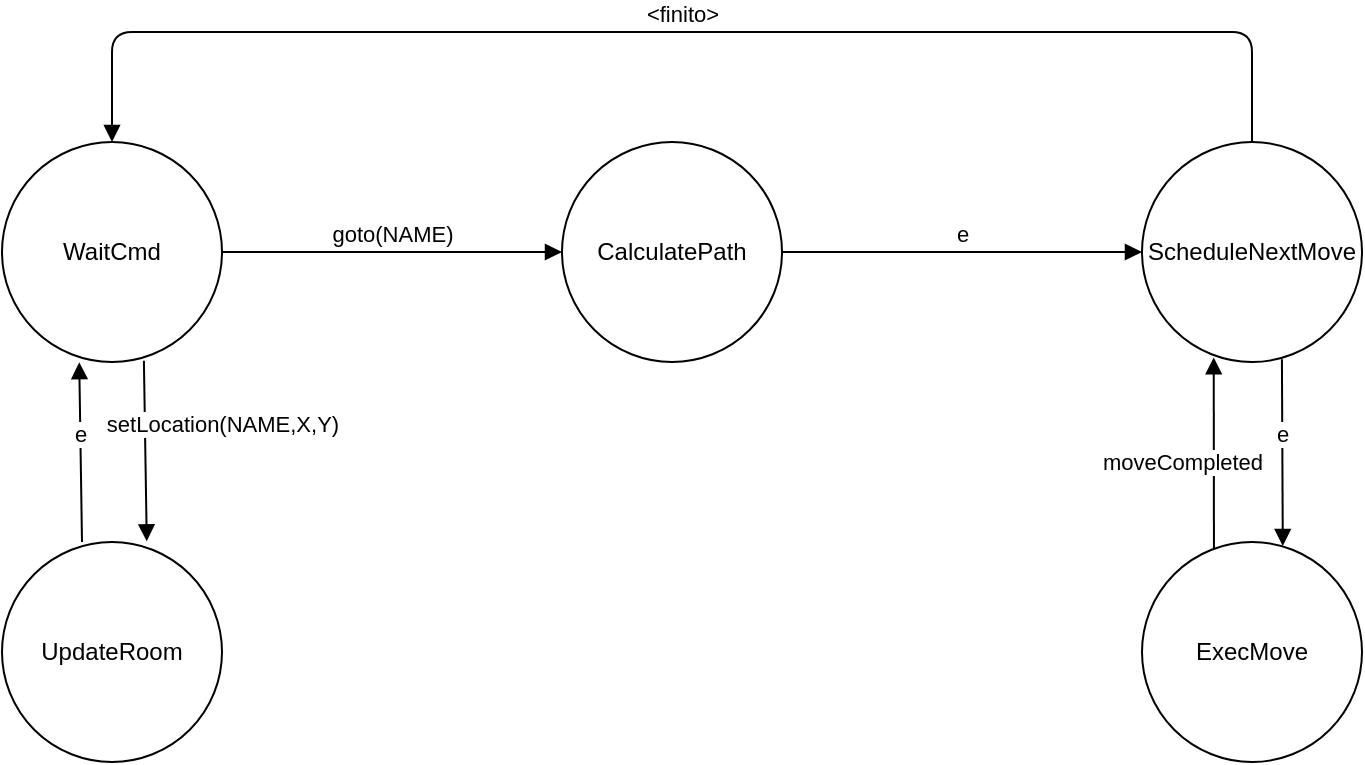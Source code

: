 <mxfile pages="1" version="11.2.8" type="device"><diagram id="DZ-AI8-dIbLtf0pUvfco" name="Page-1"><mxGraphModel dx="1005" dy="465" grid="1" gridSize="10" guides="1" tooltips="1" connect="1" arrows="1" fold="1" page="1" pageScale="1" pageWidth="827" pageHeight="1169" math="0" shadow="0"><root><mxCell id="0"/><mxCell id="1" parent="0"/><mxCell id="-5X1cN6oI_6c65Au3x7f-1" value="WaitCmd" style="ellipse;whiteSpace=wrap;html=1;" vertex="1" parent="1"><mxGeometry x="40" y="85" width="110" height="110" as="geometry"/></mxCell><mxCell id="-5X1cN6oI_6c65Au3x7f-2" value="CalculatePath&lt;span style=&quot;font-family: &amp;#34;helvetica&amp;#34; , &amp;#34;arial&amp;#34; , sans-serif ; font-size: 0px ; white-space: nowrap&quot;&gt;%3CmxGraphModel%3E%3Croot%3E%3CmxCell%20id%3D%220%22%2F%3E%3CmxCell%20id%3D%221%22%20parent%3D%220%22%2F%3E%3CmxCell%20id%3D%222%22%20value%3D%22WaitCmd%22%20style%3D%22ellipse%3BwhiteSpace%3Dwrap%3Bhtml%3D1%3B%22%20vertex%3D%221%22%20parent%3D%221%22%3E%3CmxGeometry%20x%3D%2240%22%20y%3D%2240%22%20width%3D%22110%22%20height%3D%22110%22%20as%3D%22geometry%22%2F%3E%3C%2FmxCell%3E%3C%2Froot%3E%3C%2FmxGraphModel%3E&lt;/span&gt;" style="ellipse;whiteSpace=wrap;html=1;" vertex="1" parent="1"><mxGeometry x="320" y="85" width="110" height="110" as="geometry"/></mxCell><mxCell id="-5X1cN6oI_6c65Au3x7f-3" value="ScheduleNextMove" style="ellipse;whiteSpace=wrap;html=1;" vertex="1" parent="1"><mxGeometry x="610" y="85" width="110" height="110" as="geometry"/></mxCell><mxCell id="-5X1cN6oI_6c65Au3x7f-4" value="ExecMove" style="ellipse;whiteSpace=wrap;html=1;" vertex="1" parent="1"><mxGeometry x="610" y="285" width="110" height="110" as="geometry"/></mxCell><mxCell id="-5X1cN6oI_6c65Au3x7f-5" value="UpdateRoom" style="ellipse;whiteSpace=wrap;html=1;" vertex="1" parent="1"><mxGeometry x="40" y="285" width="110" height="110" as="geometry"/></mxCell><mxCell id="-5X1cN6oI_6c65Au3x7f-6" value="goto(NAME)" style="html=1;verticalAlign=bottom;endArrow=block;entryX=0;entryY=0.5;entryDx=0;entryDy=0;" edge="1" parent="1" source="-5X1cN6oI_6c65Au3x7f-1" target="-5X1cN6oI_6c65Au3x7f-2"><mxGeometry width="80" relative="1" as="geometry"><mxPoint x="150" y="140" as="sourcePoint"/><mxPoint x="230" y="140" as="targetPoint"/></mxGeometry></mxCell><mxCell id="-5X1cN6oI_6c65Au3x7f-7" value="e" style="html=1;verticalAlign=bottom;endArrow=block;" edge="1" parent="1" source="-5X1cN6oI_6c65Au3x7f-2" target="-5X1cN6oI_6c65Au3x7f-3"><mxGeometry width="80" relative="1" as="geometry"><mxPoint x="430" y="140" as="sourcePoint"/><mxPoint x="510" y="140" as="targetPoint"/></mxGeometry></mxCell><mxCell id="-5X1cN6oI_6c65Au3x7f-8" value="e" style="html=1;verticalAlign=bottom;endArrow=block;exitX=0.636;exitY=0.987;exitDx=0;exitDy=0;entryX=0.64;entryY=0.018;entryDx=0;entryDy=0;exitPerimeter=0;entryPerimeter=0;" edge="1" parent="1" source="-5X1cN6oI_6c65Au3x7f-3" target="-5X1cN6oI_6c65Au3x7f-4"><mxGeometry width="80" relative="1" as="geometry"><mxPoint x="440" y="255" as="sourcePoint"/><mxPoint x="520" y="255" as="targetPoint"/></mxGeometry></mxCell><mxCell id="-5X1cN6oI_6c65Au3x7f-9" value="moveCompleted" style="html=1;verticalAlign=bottom;endArrow=block;exitX=0.327;exitY=0.027;exitDx=0;exitDy=0;exitPerimeter=0;entryX=0.326;entryY=0.979;entryDx=0;entryDy=0;entryPerimeter=0;" edge="1" parent="1" source="-5X1cN6oI_6c65Au3x7f-4" target="-5X1cN6oI_6c65Au3x7f-3"><mxGeometry x="-0.291" y="16" width="80" relative="1" as="geometry"><mxPoint x="550" y="295" as="sourcePoint"/><mxPoint x="630" y="295" as="targetPoint"/><mxPoint as="offset"/></mxGeometry></mxCell><mxCell id="-5X1cN6oI_6c65Au3x7f-10" value="setLocation(NAME,X,Y)" style="html=1;verticalAlign=bottom;endArrow=block;exitX=0.645;exitY=0.994;exitDx=0;exitDy=0;exitPerimeter=0;entryX=0.658;entryY=-0.003;entryDx=0;entryDy=0;entryPerimeter=0;" edge="1" parent="1" source="-5X1cN6oI_6c65Au3x7f-1" target="-5X1cN6oI_6c65Au3x7f-5"><mxGeometry x="-0.086" y="38" width="80" relative="1" as="geometry"><mxPoint x="200" y="255" as="sourcePoint"/><mxPoint x="280" y="255" as="targetPoint"/><mxPoint as="offset"/></mxGeometry></mxCell><mxCell id="-5X1cN6oI_6c65Au3x7f-11" value="e" style="html=1;verticalAlign=bottom;endArrow=block;entryX=0.351;entryY=1.001;entryDx=0;entryDy=0;entryPerimeter=0;" edge="1" parent="1" target="-5X1cN6oI_6c65Au3x7f-1"><mxGeometry width="80" relative="1" as="geometry"><mxPoint x="80" y="285" as="sourcePoint"/><mxPoint x="160" y="285" as="targetPoint"/></mxGeometry></mxCell><mxCell id="-5X1cN6oI_6c65Au3x7f-12" value="&amp;lt;finito&amp;gt;" style="html=1;verticalAlign=bottom;endArrow=block;exitX=0.5;exitY=0;exitDx=0;exitDy=0;entryX=0.5;entryY=0;entryDx=0;entryDy=0;" edge="1" parent="1" source="-5X1cN6oI_6c65Au3x7f-3" target="-5X1cN6oI_6c65Au3x7f-1"><mxGeometry width="80" relative="1" as="geometry"><mxPoint x="220" y="60" as="sourcePoint"/><mxPoint x="300" y="60" as="targetPoint"/><Array as="points"><mxPoint x="665" y="30"/><mxPoint x="95" y="30"/></Array></mxGeometry></mxCell></root></mxGraphModel></diagram></mxfile>